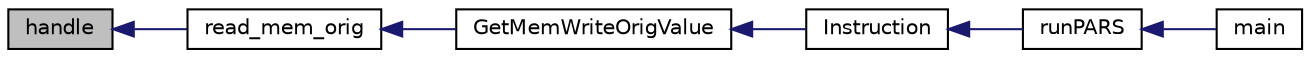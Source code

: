 digraph G
{
  edge [fontname="Helvetica",fontsize="10",labelfontname="Helvetica",labelfontsize="10"];
  node [fontname="Helvetica",fontsize="10",shape=record];
  rankdir=LR;
  Node1 [label="handle",height=0.2,width=0.4,color="black", fillcolor="grey75", style="filled" fontcolor="black"];
  Node1 -> Node2 [dir=back,color="midnightblue",fontsize="10",style="solid",fontname="Helvetica"];
  Node2 [label="read_mem_orig",height=0.2,width=0.4,color="black", fillcolor="white", style="filled",URL="$pars_8cpp.html#a0958ec4bf081af6c5cf63c9b50a3b65e"];
  Node2 -> Node3 [dir=back,color="midnightblue",fontsize="10",style="solid",fontname="Helvetica"];
  Node3 [label="GetMemWriteOrigValue",height=0.2,width=0.4,color="black", fillcolor="white", style="filled",URL="$pars_8cpp.html#acb954ff3c5105a038d6722b6debb2056"];
  Node3 -> Node4 [dir=back,color="midnightblue",fontsize="10",style="solid",fontname="Helvetica"];
  Node4 [label="Instruction",height=0.2,width=0.4,color="black", fillcolor="white", style="filled",URL="$pars_8h.html#a4254ddc7317164f6cb03afabf4b11770"];
  Node4 -> Node5 [dir=back,color="midnightblue",fontsize="10",style="solid",fontname="Helvetica"];
  Node5 [label="runPARS",height=0.2,width=0.4,color="black", fillcolor="white", style="filled",URL="$pars_8h.html#ad31ce66601d158b499245c36353b1aef"];
  Node5 -> Node6 [dir=back,color="midnightblue",fontsize="10",style="solid",fontname="Helvetica"];
  Node6 [label="main",height=0.2,width=0.4,color="black", fillcolor="white", style="filled",URL="$main__pars_8cpp.html#a0ddf1224851353fc92bfbff6f499fa97"];
}
